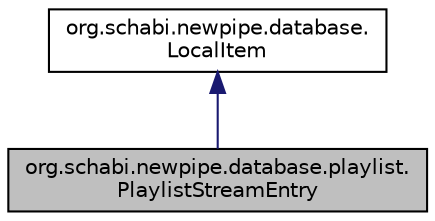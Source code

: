digraph "org.schabi.newpipe.database.playlist.PlaylistStreamEntry"
{
 // LATEX_PDF_SIZE
  edge [fontname="Helvetica",fontsize="10",labelfontname="Helvetica",labelfontsize="10"];
  node [fontname="Helvetica",fontsize="10",shape=record];
  Node0 [label="org.schabi.newpipe.database.playlist.\lPlaylistStreamEntry",height=0.2,width=0.4,color="black", fillcolor="grey75", style="filled", fontcolor="black",tooltip=" "];
  Node1 -> Node0 [dir="back",color="midnightblue",fontsize="10",style="solid",fontname="Helvetica"];
  Node1 [label="org.schabi.newpipe.database.\lLocalItem",height=0.2,width=0.4,color="black", fillcolor="white", style="filled",URL="$interfaceorg_1_1schabi_1_1newpipe_1_1database_1_1_local_item.html",tooltip=" "];
}
